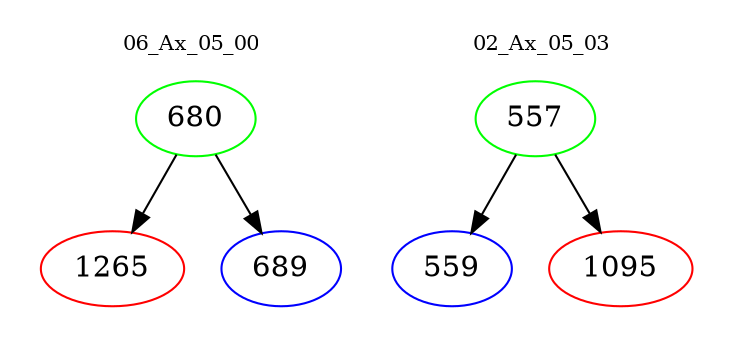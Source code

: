 digraph{
subgraph cluster_0 {
color = white
label = "06_Ax_05_00";
fontsize=10;
T0_680 [label="680", color="green"]
T0_680 -> T0_1265 [color="black"]
T0_1265 [label="1265", color="red"]
T0_680 -> T0_689 [color="black"]
T0_689 [label="689", color="blue"]
}
subgraph cluster_1 {
color = white
label = "02_Ax_05_03";
fontsize=10;
T1_557 [label="557", color="green"]
T1_557 -> T1_559 [color="black"]
T1_559 [label="559", color="blue"]
T1_557 -> T1_1095 [color="black"]
T1_1095 [label="1095", color="red"]
}
}
